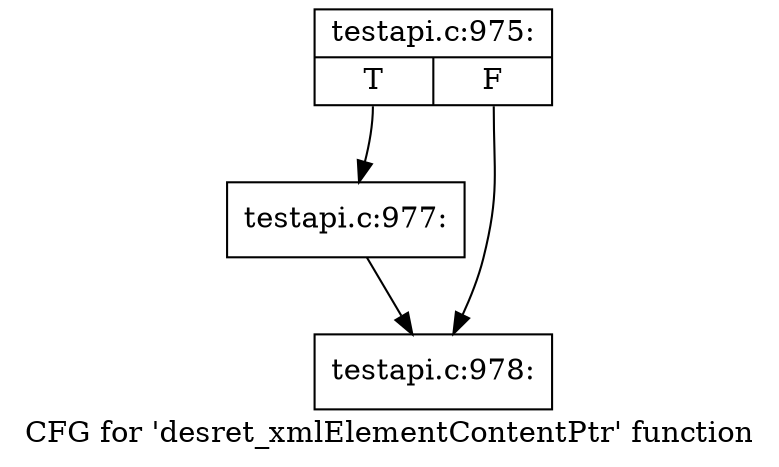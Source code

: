 digraph "CFG for 'desret_xmlElementContentPtr' function" {
	label="CFG for 'desret_xmlElementContentPtr' function";

	Node0x4e60e10 [shape=record,label="{testapi.c:975:|{<s0>T|<s1>F}}"];
	Node0x4e60e10:s0 -> Node0x4e619b0;
	Node0x4e60e10:s1 -> Node0x4e61a00;
	Node0x4e619b0 [shape=record,label="{testapi.c:977:}"];
	Node0x4e619b0 -> Node0x4e61a00;
	Node0x4e61a00 [shape=record,label="{testapi.c:978:}"];
}
